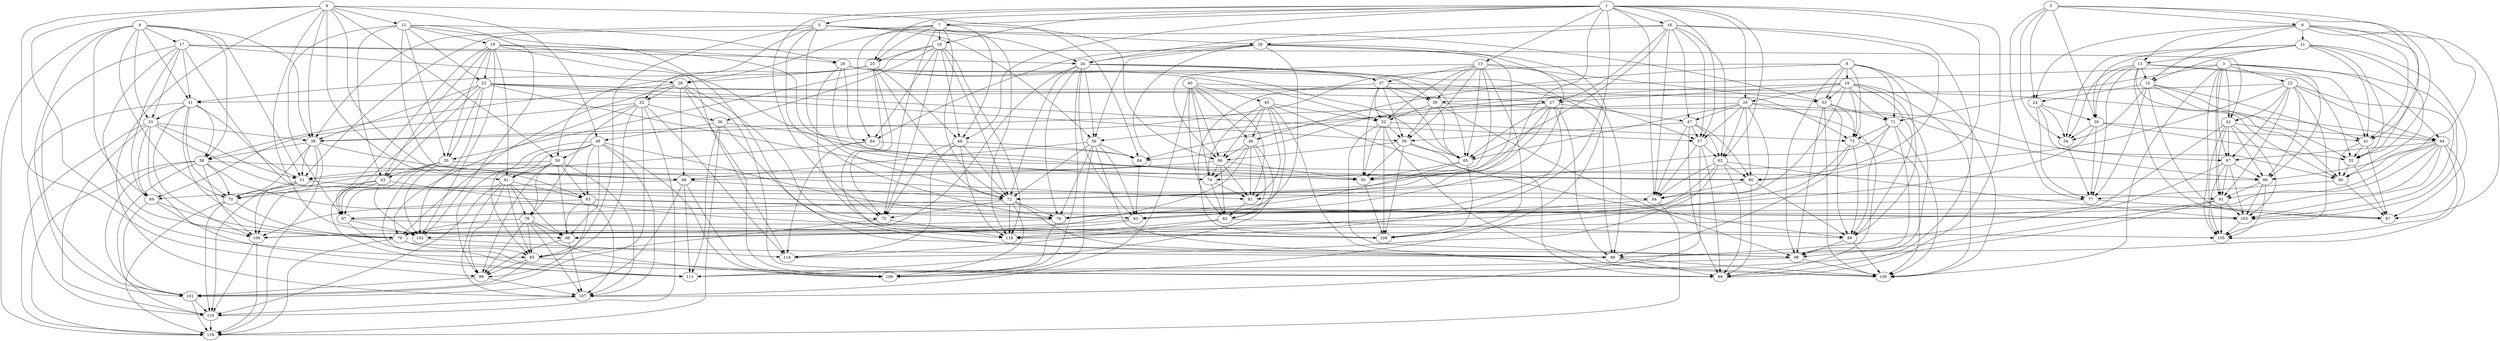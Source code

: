 digraph G {
1 [label="1"];
2 [label="2"];
3 [label="3"];
4 [label="4"];
5 [label="5"];
6 [label="6"];
7 [label="7"];
8 [label="8"];
9 [label="9"];
10 [label="10"];
11 [label="11"];
12 [label="12"];
13 [label="13"];
14 [label="14"];
15 [label="15"];
16 [label="16"];
17 [label="17"];
18 [label="18"];
19 [label="19"];
20 [label="20"];
22 [label="22"];
23 [label="23"];
24 [label="24"];
25 [label="25"];
26 [label="26"];
27 [label="27"];
28 [label="28"];
29 [label="29"];
30 [label="30"];
31 [label="31"];
32 [label="32"];
33 [label="33"];
34 [label="34"];
35 [label="35"];
36 [label="36"];
37 [label="37"];
38 [label="38"];
39 [label="39"];
40 [label="40"];
41 [label="41"];
42 [label="42"];
43 [label="43"];
44 [label="44"];
45 [label="45"];
46 [label="46"];
47 [label="47"];
48 [label="48"];
49 [label="49"];
50 [label="50"];
51 [label="51"];
52 [label="52"];
53 [label="53"];
54 [label="54"];
55 [label="55"];
56 [label="56"];
57 [label="57"];
58 [label="58"];
59 [label="59"];
60 [label="60"];
61 [label="61"];
62 [label="62"];
63 [label="63"];
64 [label="64"];
65 [label="65"];
66 [label="66"];
67 [label="67"];
68 [label="68"];
69 [label="69"];
70 [label="70"];
71 [label="71"];
72 [label="72"];
73 [label="73"];
74 [label="74"];
75 [label="75"];
76 [label="76"];
77 [label="77"];
78 [label="78"];
79 [label="79"];
80 [label="80"];
81 [label="81"];
82 [label="82"];
84 [label="84"];
85 [label="85"];
86 [label="86"];
87 [label="87"];
88 [label="88"];
89 [label="89"];
90 [label="90"];
91 [label="91"];
93 [label="93"];
94 [label="94"];
95 [label="95"];
96 [label="96"];
97 [label="97"];
98 [label="98"];
99 [label="99"];
100 [label="100"];
101 [label="101"];
102 [label="102"];
103 [label="103"];
105 [label="105"];
106 [label="106"];
107 [label="107"];
108 [label="108"];
109 [label="109"];
110 [label="110"];
111 [label="111"];
114 [label="114"];
116 [label="116"];
118 [label="118"];
1 -> 16;
1 -> 20;
1 -> 94;
1 -> 80;
1 -> 57;
1 -> 62;
1 -> 89;
1 -> 5;
1 -> 15;
1 -> 7;
1 -> 118;
1 -> 48;
1 -> 10;
1 -> 25;
1 -> 75;
1 -> 72;
2 -> 24;
2 -> 30;
2 -> 77;
2 -> 41;
2 -> 55;
2 -> 6;
2 -> 54;
3 -> 100;
3 -> 44;
3 -> 105;
3 -> 91;
3 -> 42;
3 -> 103;
3 -> 90;
3 -> 22;
3 -> 67;
3 -> 31;
3 -> 71;
4 -> 38;
4 -> 85;
4 -> 49;
4 -> 50;
4 -> 61;
4 -> 63;
4 -> 99;
4 -> 96;
4 -> 84;
4 -> 107;
4 -> 12;
5 -> 56;
5 -> 26;
5 -> 72;
5 -> 38;
5 -> 32;
5 -> 85;
5 -> 76;
5 -> 34;
5 -> 53;
6 -> 11;
6 -> 87;
6 -> 13;
6 -> 14;
6 -> 41;
6 -> 24;
6 -> 55;
6 -> 60;
7 -> 66;
7 -> 118;
7 -> 48;
7 -> 10;
7 -> 25;
7 -> 75;
7 -> 64;
7 -> 28;
7 -> 51;
7 -> 72;
8 -> 73;
8 -> 18;
8 -> 53;
8 -> 86;
8 -> 71;
8 -> 98;
8 -> 38;
8 -> 46;
8 -> 100;
9 -> 33;
9 -> 31;
9 -> 69;
9 -> 58;
9 -> 116;
9 -> 17;
9 -> 51;
9 -> 70;
9 -> 101;
9 -> 38;
10 -> 25;
10 -> 75;
10 -> 48;
10 -> 64;
10 -> 35;
10 -> 36;
10 -> 118;
10 -> 72;
11 -> 55;
11 -> 14;
11 -> 41;
11 -> 60;
11 -> 87;
11 -> 30;
11 -> 54;
11 -> 13;
12 -> 19;
12 -> 43;
12 -> 102;
12 -> 23;
12 -> 88;
12 -> 35;
12 -> 97;
12 -> 68;
12 -> 29;
13 -> 60;
13 -> 41;
13 -> 87;
13 -> 55;
13 -> 14;
13 -> 54;
13 -> 77;
13 -> 30;
14 -> 55;
14 -> 60;
14 -> 87;
14 -> 77;
14 -> 54;
14 -> 24;
14 -> 41;
15 -> 53;
15 -> 95;
15 -> 52;
15 -> 65;
15 -> 59;
15 -> 108;
15 -> 39;
15 -> 66;
15 -> 37;
15 -> 88;
16 -> 65;
16 -> 62;
16 -> 80;
16 -> 94;
16 -> 47;
16 -> 57;
16 -> 89;
16 -> 26;
16 -> 27;
16 -> 34;
17 -> 31;
17 -> 34;
17 -> 28;
17 -> 101;
17 -> 69;
17 -> 33;
17 -> 79;
17 -> 42;
17 -> 103;
18 -> 20;
18 -> 93;
18 -> 100;
18 -> 86;
18 -> 27;
18 -> 84;
18 -> 73;
18 -> 53;
18 -> 71;
18 -> 98;
19 -> 61;
19 -> 97;
19 -> 23;
19 -> 35;
19 -> 43;
19 -> 102;
19 -> 29;
19 -> 80;
19 -> 114;
19 -> 90;
20 -> 89;
20 -> 62;
20 -> 80;
20 -> 47;
20 -> 94;
20 -> 57;
20 -> 65;
20 -> 56;
20 -> 67;
22 -> 39;
22 -> 44;
22 -> 105;
22 -> 91;
22 -> 42;
22 -> 90;
22 -> 103;
22 -> 67;
22 -> 74;
23 -> 27;
23 -> 102;
23 -> 43;
23 -> 97;
23 -> 35;
23 -> 59;
23 -> 44;
23 -> 57;
23 -> 95;
23 -> 38;
24 -> 54;
24 -> 30;
24 -> 60;
24 -> 77;
25 -> 118;
25 -> 75;
25 -> 28;
25 -> 31;
25 -> 48;
25 -> 50;
25 -> 72;
26 -> 109;
26 -> 93;
26 -> 64;
26 -> 34;
26 -> 72;
26 -> 56;
26 -> 76;
26 -> 51;
27 -> 65;
27 -> 76;
27 -> 38;
27 -> 84;
27 -> 72;
27 -> 88;
27 -> 95;
27 -> 47;
28 -> 58;
28 -> 79;
28 -> 68;
28 -> 32;
28 -> 109;
28 -> 89;
28 -> 75;
29 -> 52;
29 -> 65;
29 -> 39;
29 -> 108;
29 -> 37;
29 -> 95;
29 -> 74;
30 -> 77;
30 -> 54;
30 -> 55;
30 -> 41;
30 -> 93;
31 -> 58;
31 -> 33;
31 -> 79;
31 -> 51;
31 -> 70;
31 -> 106;
31 -> 110;
32 -> 114;
32 -> 69;
32 -> 78;
32 -> 101;
32 -> 110;
32 -> 85;
32 -> 79;
32 -> 36;
33 -> 38;
33 -> 106;
33 -> 110;
33 -> 51;
33 -> 91;
33 -> 116;
33 -> 69;
34 -> 37;
34 -> 88;
34 -> 109;
34 -> 56;
34 -> 93;
34 -> 76;
34 -> 106;
34 -> 72;
34 -> 65;
35 -> 43;
35 -> 102;
35 -> 97;
35 -> 89;
35 -> 80;
36 -> 49;
36 -> 98;
36 -> 64;
36 -> 111;
36 -> 116;
37 -> 39;
37 -> 95;
37 -> 59;
37 -> 65;
37 -> 108;
37 -> 52;
37 -> 57;
38 -> 106;
38 -> 51;
38 -> 58;
38 -> 70;
38 -> 116;
38 -> 81;
39 -> 65;
39 -> 52;
39 -> 59;
39 -> 98;
39 -> 90;
40 -> 74;
40 -> 82;
40 -> 66;
40 -> 46;
40 -> 81;
40 -> 73;
40 -> 45;
40 -> 107;
41 -> 87;
41 -> 55;
41 -> 60;
42 -> 91;
42 -> 67;
42 -> 103;
42 -> 44;
42 -> 90;
42 -> 105;
42 -> 106;
43 -> 102;
43 -> 97;
43 -> 105;
43 -> 70;
43 -> 111;
44 -> 88;
44 -> 90;
44 -> 105;
44 -> 67;
44 -> 91;
44 -> 97;
44 -> 103;
44 -> 76;
45 -> 100;
45 -> 81;
45 -> 46;
45 -> 74;
45 -> 66;
45 -> 82;
45 -> 52;
45 -> 86;
46 -> 66;
46 -> 111;
46 -> 81;
46 -> 74;
46 -> 82;
46 -> 102;
47 -> 94;
47 -> 89;
47 -> 62;
47 -> 57;
47 -> 80;
47 -> 59;
48 -> 84;
48 -> 75;
48 -> 118;
48 -> 114;
48 -> 72;
49 -> 76;
49 -> 50;
49 -> 96;
49 -> 63;
49 -> 61;
49 -> 99;
49 -> 107;
49 -> 109;
49 -> 85;
50 -> 96;
50 -> 107;
50 -> 61;
50 -> 63;
50 -> 99;
50 -> 51;
50 -> 78;
51 -> 70;
51 -> 106;
51 -> 110;
51 -> 94;
52 -> 98;
52 -> 108;
52 -> 95;
52 -> 59;
52 -> 100;
52 -> 73;
53 -> 71;
53 -> 100;
53 -> 98;
53 -> 73;
53 -> 86;
54 -> 77;
55 -> 60;
55 -> 87;
56 -> 88;
56 -> 68;
56 -> 109;
56 -> 76;
56 -> 93;
56 -> 84;
56 -> 72;
57 -> 107;
57 -> 62;
57 -> 94;
57 -> 89;
58 -> 68;
58 -> 116;
58 -> 76;
58 -> 106;
58 -> 110;
58 -> 70;
58 -> 101;
59 -> 89;
59 -> 108;
59 -> 95;
59 -> 65;
59 -> 66;
60 -> 87;
60 -> 77;
61 -> 110;
61 -> 63;
61 -> 85;
61 -> 96;
61 -> 107;
61 -> 78;
61 -> 99;
62 -> 89;
62 -> 80;
62 -> 94;
62 -> 114;
62 -> 103;
62 -> 96;
63 -> 106;
63 -> 96;
63 -> 107;
63 -> 93;
63 -> 99;
63 -> 103;
64 -> 114;
64 -> 70;
64 -> 84;
65 -> 108;
65 -> 95;
65 -> 76;
66 -> 82;
66 -> 95;
66 -> 74;
66 -> 81;
66 -> 68;
67 -> 105;
67 -> 88;
67 -> 103;
67 -> 91;
67 -> 90;
68 -> 72;
68 -> 69;
68 -> 111;
68 -> 101;
68 -> 109;
69 -> 79;
69 -> 101;
69 -> 111;
70 -> 79;
70 -> 110;
70 -> 116;
71 -> 100;
71 -> 98;
71 -> 73;
71 -> 81;
71 -> 86;
72 -> 76;
72 -> 88;
72 -> 109;
72 -> 97;
72 -> 118;
72 -> 75;
73 -> 88;
73 -> 86;
73 -> 108;
73 -> 100;
74 -> 82;
74 -> 81;
75 -> 118;
75 -> 85;
76 -> 79;
76 -> 109;
77 -> 93;
77 -> 87;
78 -> 109;
78 -> 107;
78 -> 79;
78 -> 99;
78 -> 85;
78 -> 96;
79 -> 116;
79 -> 88;
79 -> 85;
80 -> 89;
80 -> 94;
80 -> 86;
81 -> 82;
82 -> 114;
82 -> 86;
82 -> 118;
84 -> 93;
85 -> 99;
85 -> 101;
85 -> 109;
86 -> 100;
86 -> 98;
88 -> 89;
88 -> 100;
90 -> 103;
90 -> 91;
90 -> 105;
91 -> 103;
91 -> 105;
91 -> 98;
91 -> 111;
93 -> 106;
93 -> 96;
94 -> 116;
94 -> 118;
95 -> 108;
96 -> 99;
96 -> 107;
97 -> 102;
97 -> 111;
97 -> 108;
98 -> 111;
98 -> 100;
99 -> 101;
99 -> 107;
101 -> 116;
101 -> 110;
102 -> 114;
103 -> 105;
106 -> 110;
106 -> 116;
107 -> 110;
110 -> 116;
}
